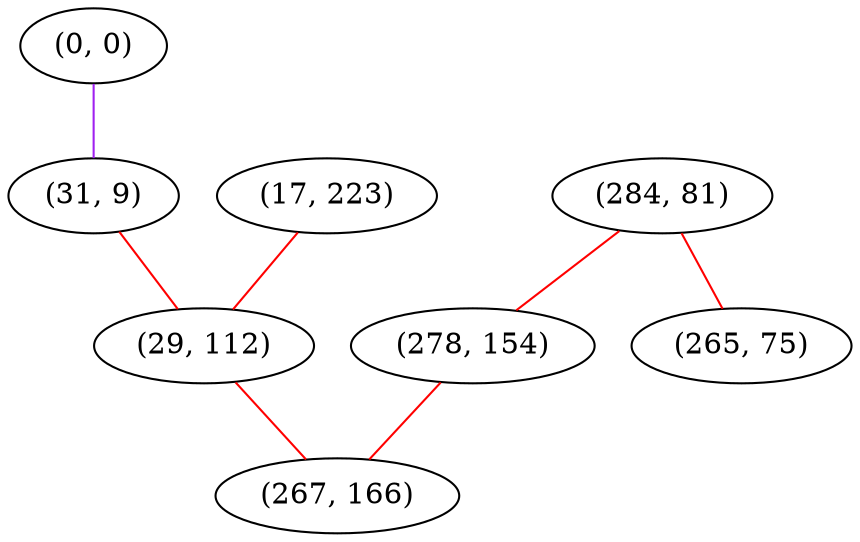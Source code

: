 graph "" {
"(0, 0)";
"(284, 81)";
"(31, 9)";
"(278, 154)";
"(17, 223)";
"(265, 75)";
"(29, 112)";
"(267, 166)";
"(0, 0)" -- "(31, 9)"  [color=purple, key=0, weight=4];
"(284, 81)" -- "(278, 154)"  [color=red, key=0, weight=1];
"(284, 81)" -- "(265, 75)"  [color=red, key=0, weight=1];
"(31, 9)" -- "(29, 112)"  [color=red, key=0, weight=1];
"(278, 154)" -- "(267, 166)"  [color=red, key=0, weight=1];
"(17, 223)" -- "(29, 112)"  [color=red, key=0, weight=1];
"(29, 112)" -- "(267, 166)"  [color=red, key=0, weight=1];
}
